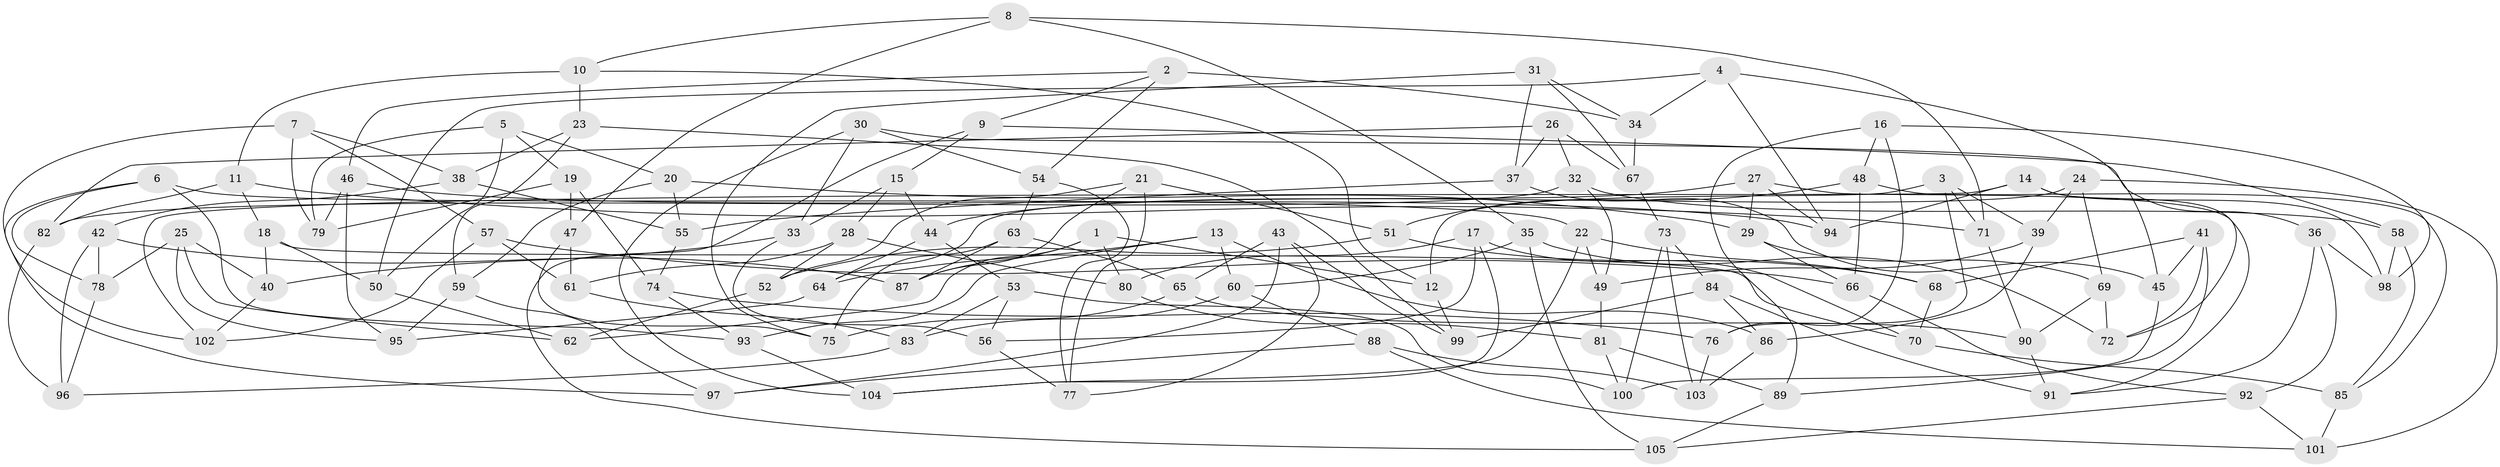 // Generated by graph-tools (version 1.1) at 2025/26/03/09/25 03:26:57]
// undirected, 105 vertices, 210 edges
graph export_dot {
graph [start="1"]
  node [color=gray90,style=filled];
  1;
  2;
  3;
  4;
  5;
  6;
  7;
  8;
  9;
  10;
  11;
  12;
  13;
  14;
  15;
  16;
  17;
  18;
  19;
  20;
  21;
  22;
  23;
  24;
  25;
  26;
  27;
  28;
  29;
  30;
  31;
  32;
  33;
  34;
  35;
  36;
  37;
  38;
  39;
  40;
  41;
  42;
  43;
  44;
  45;
  46;
  47;
  48;
  49;
  50;
  51;
  52;
  53;
  54;
  55;
  56;
  57;
  58;
  59;
  60;
  61;
  62;
  63;
  64;
  65;
  66;
  67;
  68;
  69;
  70;
  71;
  72;
  73;
  74;
  75;
  76;
  77;
  78;
  79;
  80;
  81;
  82;
  83;
  84;
  85;
  86;
  87;
  88;
  89;
  90;
  91;
  92;
  93;
  94;
  95;
  96;
  97;
  98;
  99;
  100;
  101;
  102;
  103;
  104;
  105;
  1 -- 80;
  1 -- 87;
  1 -- 12;
  1 -- 62;
  2 -- 54;
  2 -- 9;
  2 -- 34;
  2 -- 46;
  3 -- 39;
  3 -- 12;
  3 -- 71;
  3 -- 76;
  4 -- 94;
  4 -- 50;
  4 -- 45;
  4 -- 34;
  5 -- 50;
  5 -- 79;
  5 -- 20;
  5 -- 19;
  6 -- 22;
  6 -- 102;
  6 -- 78;
  6 -- 93;
  7 -- 79;
  7 -- 97;
  7 -- 57;
  7 -- 38;
  8 -- 47;
  8 -- 35;
  8 -- 71;
  8 -- 10;
  9 -- 105;
  9 -- 58;
  9 -- 15;
  10 -- 23;
  10 -- 11;
  10 -- 12;
  11 -- 18;
  11 -- 71;
  11 -- 82;
  12 -- 99;
  13 -- 64;
  13 -- 60;
  13 -- 86;
  13 -- 93;
  14 -- 72;
  14 -- 102;
  14 -- 94;
  14 -- 98;
  15 -- 33;
  15 -- 28;
  15 -- 44;
  16 -- 89;
  16 -- 76;
  16 -- 98;
  16 -- 48;
  17 -- 80;
  17 -- 70;
  17 -- 56;
  17 -- 104;
  18 -- 70;
  18 -- 40;
  18 -- 50;
  19 -- 79;
  19 -- 74;
  19 -- 47;
  20 -- 59;
  20 -- 29;
  20 -- 55;
  21 -- 51;
  21 -- 52;
  21 -- 87;
  21 -- 77;
  22 -- 104;
  22 -- 68;
  22 -- 49;
  23 -- 59;
  23 -- 38;
  23 -- 99;
  24 -- 101;
  24 -- 64;
  24 -- 39;
  24 -- 69;
  25 -- 95;
  25 -- 78;
  25 -- 40;
  25 -- 62;
  26 -- 67;
  26 -- 82;
  26 -- 37;
  26 -- 32;
  27 -- 29;
  27 -- 94;
  27 -- 91;
  27 -- 44;
  28 -- 61;
  28 -- 52;
  28 -- 80;
  29 -- 66;
  29 -- 69;
  30 -- 36;
  30 -- 33;
  30 -- 54;
  30 -- 104;
  31 -- 34;
  31 -- 67;
  31 -- 37;
  31 -- 75;
  32 -- 49;
  32 -- 82;
  32 -- 58;
  33 -- 56;
  33 -- 40;
  34 -- 67;
  35 -- 105;
  35 -- 72;
  35 -- 60;
  36 -- 98;
  36 -- 91;
  36 -- 92;
  37 -- 45;
  37 -- 55;
  38 -- 55;
  38 -- 42;
  39 -- 49;
  39 -- 86;
  40 -- 102;
  41 -- 68;
  41 -- 45;
  41 -- 72;
  41 -- 89;
  42 -- 96;
  42 -- 87;
  42 -- 78;
  43 -- 97;
  43 -- 77;
  43 -- 65;
  43 -- 99;
  44 -- 53;
  44 -- 64;
  45 -- 100;
  46 -- 94;
  46 -- 95;
  46 -- 79;
  47 -- 75;
  47 -- 61;
  48 -- 51;
  48 -- 66;
  48 -- 85;
  49 -- 81;
  50 -- 62;
  51 -- 52;
  51 -- 68;
  52 -- 62;
  53 -- 100;
  53 -- 83;
  53 -- 56;
  54 -- 77;
  54 -- 63;
  55 -- 74;
  56 -- 77;
  57 -- 61;
  57 -- 66;
  57 -- 102;
  58 -- 98;
  58 -- 85;
  59 -- 95;
  59 -- 97;
  60 -- 88;
  60 -- 83;
  61 -- 83;
  63 -- 75;
  63 -- 87;
  63 -- 65;
  64 -- 95;
  65 -- 90;
  65 -- 75;
  66 -- 92;
  67 -- 73;
  68 -- 70;
  69 -- 72;
  69 -- 90;
  70 -- 85;
  71 -- 90;
  73 -- 103;
  73 -- 100;
  73 -- 84;
  74 -- 76;
  74 -- 93;
  76 -- 103;
  78 -- 96;
  80 -- 81;
  81 -- 100;
  81 -- 89;
  82 -- 96;
  83 -- 96;
  84 -- 91;
  84 -- 86;
  84 -- 99;
  85 -- 101;
  86 -- 103;
  88 -- 101;
  88 -- 103;
  88 -- 97;
  89 -- 105;
  90 -- 91;
  92 -- 105;
  92 -- 101;
  93 -- 104;
}

